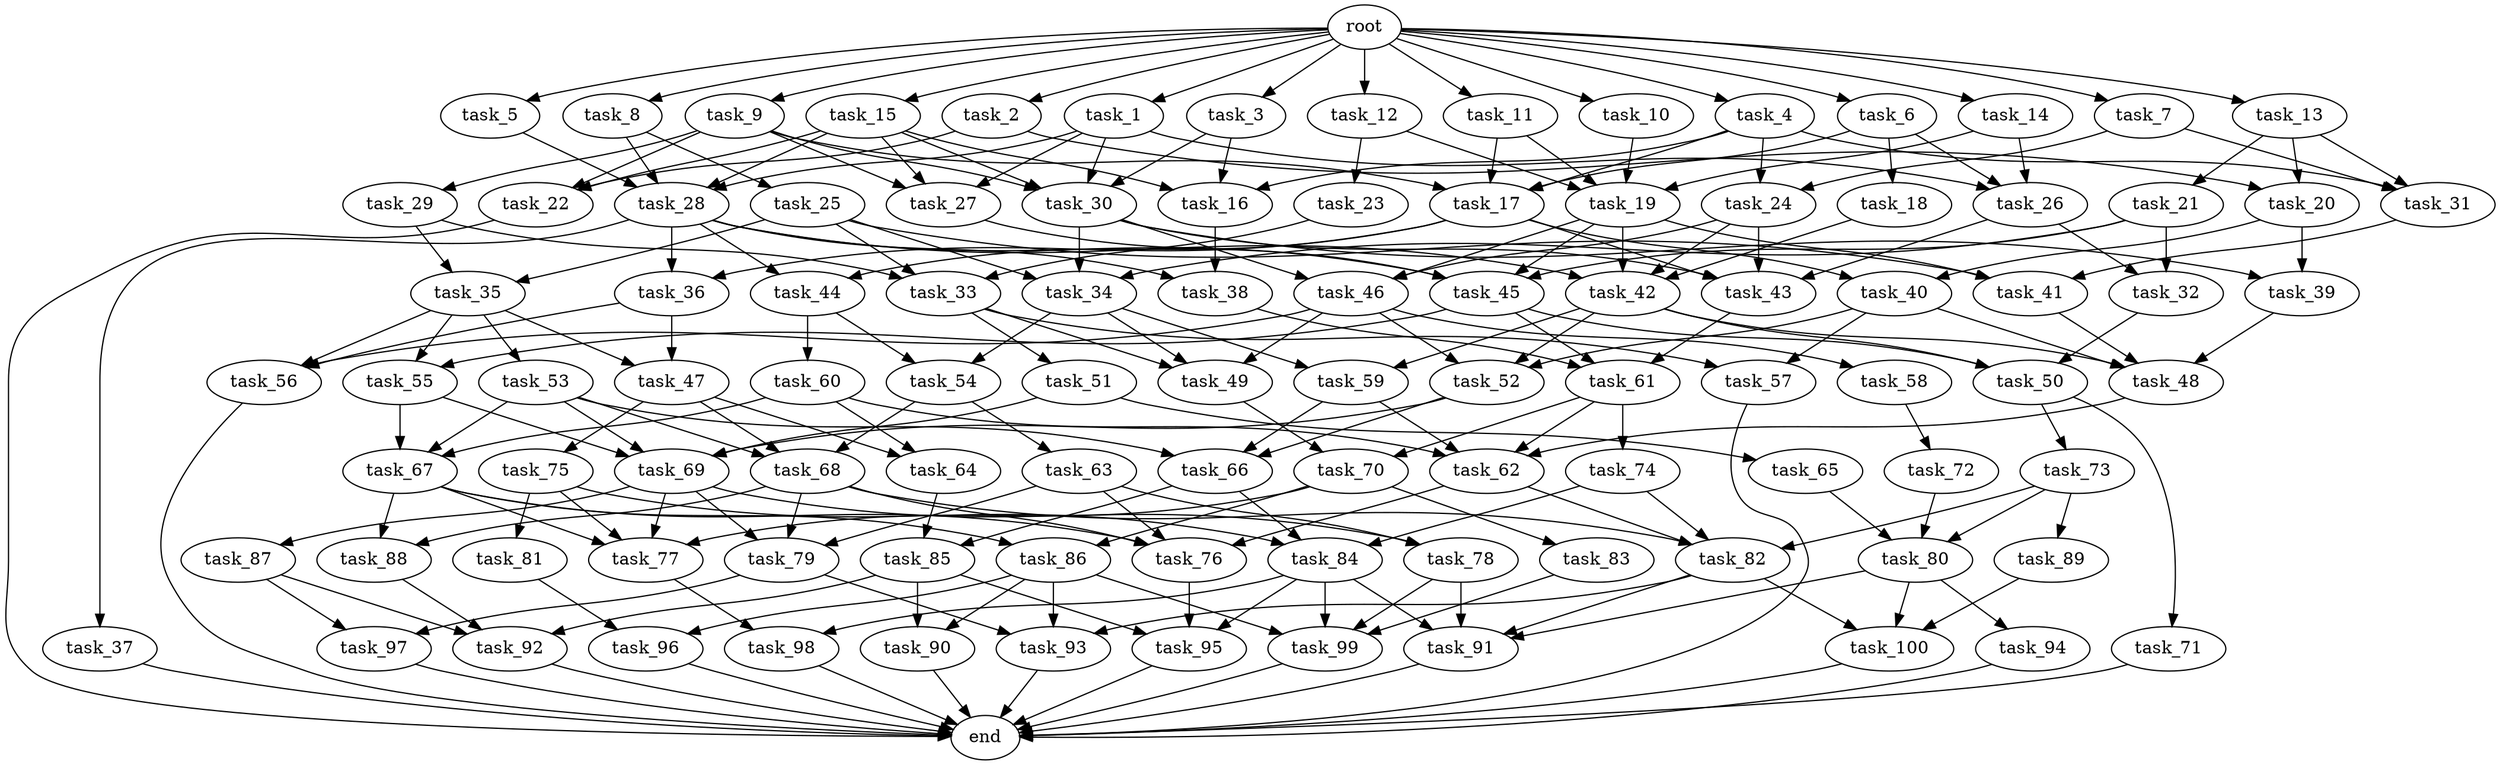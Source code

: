 digraph G {
  task_66 [size="4.465862e+09"];
  task_71 [size="4.220825e+09"];
  task_79 [size="3.128886e+09"];
  task_27 [size="1.774871e+09"];
  task_34 [size="5.520344e+08"];
  task_69 [size="5.206570e+08"];
  task_63 [size="2.612216e+09"];
  task_87 [size="3.573251e+09"];
  task_26 [size="1.080172e+09"];
  task_25 [size="6.028855e+08"];
  task_44 [size="2.366223e+09"];
  task_19 [size="3.753277e+09"];
  task_57 [size="3.142027e+09"];
  task_47 [size="1.157423e+09"];
  task_29 [size="2.319503e+09"];
  task_20 [size="4.404297e+09"];
  task_56 [size="1.709467e+09"];
  task_15 [size="2.294404e+09"];
  task_77 [size="1.760773e+09"];
  task_92 [size="3.931362e+09"];
  task_100 [size="2.737125e+08"];
  task_16 [size="4.288969e+09"];
  task_91 [size="7.070997e+08"];
  task_82 [size="3.603438e+09"];
  task_73 [size="1.406304e+08"];
  task_65 [size="3.439103e+09"];
  task_10 [size="4.935978e+09"];
  task_30 [size="3.228256e+09"];
  task_23 [size="1.194110e+09"];
  task_78 [size="1.934954e+09"];
  task_28 [size="4.731258e+09"];
  task_38 [size="6.177300e+08"];
  task_32 [size="3.616716e+09"];
  task_4 [size="1.901090e+09"];
  task_9 [size="4.311325e+09"];
  task_84 [size="3.556940e+09"];
  task_14 [size="4.697994e+09"];
  end [size="0.000000e+00"];
  task_83 [size="3.383279e+09"];
  task_90 [size="3.899874e+09"];
  task_59 [size="3.463625e+09"];
  task_12 [size="5.153492e+08"];
  task_46 [size="3.997017e+09"];
  task_36 [size="4.800786e+09"];
  task_40 [size="3.857714e+09"];
  task_62 [size="4.107837e+09"];
  task_45 [size="2.777210e+09"];
  task_53 [size="7.273504e+08"];
  task_24 [size="1.264440e+09"];
  task_33 [size="1.793584e+09"];
  task_89 [size="2.517515e+09"];
  task_94 [size="4.237166e+09"];
  task_41 [size="4.271874e+09"];
  task_72 [size="2.404014e+09"];
  task_18 [size="3.127926e+09"];
  task_64 [size="4.362047e+09"];
  task_54 [size="2.529994e+09"];
  task_95 [size="4.206482e+09"];
  task_70 [size="1.116703e+09"];
  task_11 [size="2.718848e+09"];
  task_43 [size="9.153357e+08"];
  task_88 [size="4.274620e+09"];
  task_96 [size="3.222778e+09"];
  task_6 [size="2.427578e+09"];
  task_42 [size="2.594952e+09"];
  task_17 [size="3.388119e+09"];
  task_22 [size="7.168521e+08"];
  task_93 [size="2.634892e+09"];
  task_98 [size="1.173341e+09"];
  task_97 [size="2.887611e+09"];
  task_58 [size="4.540043e+09"];
  task_67 [size="4.895058e+09"];
  root [size="0.000000e+00"];
  task_48 [size="2.042165e+09"];
  task_35 [size="1.006165e+09"];
  task_80 [size="4.238676e+09"];
  task_99 [size="1.598691e+09"];
  task_68 [size="3.403814e+09"];
  task_1 [size="3.475598e+09"];
  task_55 [size="8.614306e+08"];
  task_13 [size="5.590239e+08"];
  task_52 [size="3.267963e+09"];
  task_81 [size="4.729122e+08"];
  task_39 [size="1.825301e+09"];
  task_2 [size="2.609879e+07"];
  task_37 [size="6.205502e+08"];
  task_5 [size="4.206612e+09"];
  task_76 [size="6.996066e+08"];
  task_51 [size="4.329956e+09"];
  task_7 [size="2.520621e+09"];
  task_60 [size="2.344490e+09"];
  task_74 [size="3.267104e+09"];
  task_85 [size="1.675117e+08"];
  task_49 [size="2.751495e+09"];
  task_31 [size="3.947157e+09"];
  task_21 [size="3.586569e+09"];
  task_3 [size="2.263758e+09"];
  task_8 [size="2.939400e+09"];
  task_75 [size="2.171032e+09"];
  task_50 [size="8.900480e+08"];
  task_61 [size="1.669873e+09"];
  task_86 [size="1.466971e+09"];

  task_66 -> task_84 [size="2.977241e+08"];
  task_66 -> task_85 [size="2.977241e+08"];
  task_71 -> end [size="1.000000e-12"];
  task_79 -> task_97 [size="2.085924e+08"];
  task_79 -> task_93 [size="2.085924e+08"];
  task_27 -> task_45 [size="1.183247e+08"];
  task_34 -> task_49 [size="3.680229e+07"];
  task_34 -> task_54 [size="3.680229e+07"];
  task_34 -> task_59 [size="3.680229e+07"];
  task_69 -> task_79 [size="2.603285e+07"];
  task_69 -> task_87 [size="2.603285e+07"];
  task_69 -> task_77 [size="2.603285e+07"];
  task_69 -> task_78 [size="2.603285e+07"];
  task_63 -> task_76 [size="5.224433e+08"];
  task_63 -> task_79 [size="5.224433e+08"];
  task_63 -> task_78 [size="5.224433e+08"];
  task_87 -> task_97 [size="7.146502e+08"];
  task_87 -> task_92 [size="7.146502e+08"];
  task_26 -> task_32 [size="7.201146e+07"];
  task_26 -> task_43 [size="7.201146e+07"];
  task_25 -> task_41 [size="1.205771e+08"];
  task_25 -> task_35 [size="1.205771e+08"];
  task_25 -> task_34 [size="1.205771e+08"];
  task_25 -> task_33 [size="1.205771e+08"];
  task_44 -> task_54 [size="2.366223e+08"];
  task_44 -> task_60 [size="2.366223e+08"];
  task_19 -> task_41 [size="1.876638e+08"];
  task_19 -> task_45 [size="1.876638e+08"];
  task_19 -> task_42 [size="1.876638e+08"];
  task_19 -> task_46 [size="1.876638e+08"];
  task_57 -> end [size="1.000000e-12"];
  task_47 -> task_68 [size="1.157423e+08"];
  task_47 -> task_75 [size="1.157423e+08"];
  task_47 -> task_64 [size="1.157423e+08"];
  task_29 -> task_33 [size="4.639006e+08"];
  task_29 -> task_35 [size="4.639006e+08"];
  task_20 -> task_40 [size="4.404297e+08"];
  task_20 -> task_39 [size="4.404297e+08"];
  task_56 -> end [size="1.000000e-12"];
  task_15 -> task_27 [size="4.588807e+08"];
  task_15 -> task_16 [size="4.588807e+08"];
  task_15 -> task_28 [size="4.588807e+08"];
  task_15 -> task_22 [size="4.588807e+08"];
  task_15 -> task_30 [size="4.588807e+08"];
  task_77 -> task_98 [size="8.803866e+07"];
  task_92 -> end [size="1.000000e-12"];
  task_100 -> end [size="1.000000e-12"];
  task_16 -> task_38 [size="2.859313e+08"];
  task_91 -> end [size="1.000000e-12"];
  task_82 -> task_100 [size="1.801719e+08"];
  task_82 -> task_91 [size="1.801719e+08"];
  task_82 -> task_93 [size="1.801719e+08"];
  task_73 -> task_80 [size="2.812608e+07"];
  task_73 -> task_89 [size="2.812608e+07"];
  task_73 -> task_82 [size="2.812608e+07"];
  task_65 -> task_80 [size="6.878207e+08"];
  task_10 -> task_19 [size="9.871957e+08"];
  task_30 -> task_34 [size="1.614128e+08"];
  task_30 -> task_46 [size="1.614128e+08"];
  task_30 -> task_43 [size="1.614128e+08"];
  task_30 -> task_39 [size="1.614128e+08"];
  task_23 -> task_33 [size="2.388220e+08"];
  task_78 -> task_99 [size="1.934954e+08"];
  task_78 -> task_91 [size="1.934954e+08"];
  task_28 -> task_36 [size="2.365629e+08"];
  task_28 -> task_45 [size="2.365629e+08"];
  task_28 -> task_42 [size="2.365629e+08"];
  task_28 -> task_37 [size="2.365629e+08"];
  task_28 -> task_38 [size="2.365629e+08"];
  task_28 -> task_44 [size="2.365629e+08"];
  task_38 -> task_61 [size="6.177300e+07"];
  task_32 -> task_50 [size="3.616716e+08"];
  task_4 -> task_16 [size="3.802181e+08"];
  task_4 -> task_17 [size="3.802181e+08"];
  task_4 -> task_24 [size="3.802181e+08"];
  task_4 -> task_31 [size="3.802181e+08"];
  task_9 -> task_27 [size="8.622651e+08"];
  task_9 -> task_17 [size="8.622651e+08"];
  task_9 -> task_22 [size="8.622651e+08"];
  task_9 -> task_30 [size="8.622651e+08"];
  task_9 -> task_29 [size="8.622651e+08"];
  task_84 -> task_99 [size="2.371293e+08"];
  task_84 -> task_95 [size="2.371293e+08"];
  task_84 -> task_91 [size="2.371293e+08"];
  task_84 -> task_98 [size="2.371293e+08"];
  task_14 -> task_19 [size="9.395987e+08"];
  task_14 -> task_26 [size="9.395987e+08"];
  task_83 -> task_99 [size="6.766558e+08"];
  task_90 -> end [size="1.000000e-12"];
  task_59 -> task_62 [size="3.463625e+08"];
  task_59 -> task_66 [size="3.463625e+08"];
  task_12 -> task_19 [size="1.030698e+08"];
  task_12 -> task_23 [size="1.030698e+08"];
  task_46 -> task_49 [size="2.664678e+08"];
  task_46 -> task_58 [size="2.664678e+08"];
  task_46 -> task_56 [size="2.664678e+08"];
  task_46 -> task_52 [size="2.664678e+08"];
  task_36 -> task_56 [size="4.800786e+08"];
  task_36 -> task_47 [size="4.800786e+08"];
  task_40 -> task_57 [size="3.857714e+08"];
  task_40 -> task_52 [size="3.857714e+08"];
  task_40 -> task_48 [size="3.857714e+08"];
  task_62 -> task_76 [size="2.053918e+08"];
  task_62 -> task_82 [size="2.053918e+08"];
  task_45 -> task_50 [size="1.388605e+08"];
  task_45 -> task_55 [size="1.388605e+08"];
  task_45 -> task_61 [size="1.388605e+08"];
  task_53 -> task_68 [size="1.454701e+08"];
  task_53 -> task_66 [size="1.454701e+08"];
  task_53 -> task_67 [size="1.454701e+08"];
  task_53 -> task_69 [size="1.454701e+08"];
  task_24 -> task_42 [size="1.264440e+08"];
  task_24 -> task_43 [size="1.264440e+08"];
  task_24 -> task_46 [size="1.264440e+08"];
  task_33 -> task_49 [size="1.195723e+08"];
  task_33 -> task_57 [size="1.195723e+08"];
  task_33 -> task_51 [size="1.195723e+08"];
  task_89 -> task_100 [size="5.035030e+08"];
  task_94 -> end [size="1.000000e-12"];
  task_41 -> task_48 [size="2.847916e+08"];
  task_72 -> task_80 [size="4.808028e+08"];
  task_18 -> task_42 [size="6.255851e+08"];
  task_64 -> task_85 [size="4.362047e+08"];
  task_54 -> task_68 [size="2.529994e+08"];
  task_54 -> task_63 [size="2.529994e+08"];
  task_95 -> end [size="1.000000e-12"];
  task_70 -> task_83 [size="1.116703e+08"];
  task_70 -> task_86 [size="1.116703e+08"];
  task_70 -> task_77 [size="1.116703e+08"];
  task_11 -> task_19 [size="5.437696e+08"];
  task_11 -> task_17 [size="5.437696e+08"];
  task_43 -> task_61 [size="4.576679e+07"];
  task_88 -> task_92 [size="4.274620e+08"];
  task_96 -> end [size="1.000000e-12"];
  task_6 -> task_17 [size="4.855156e+08"];
  task_6 -> task_26 [size="4.855156e+08"];
  task_6 -> task_18 [size="4.855156e+08"];
  task_42 -> task_50 [size="1.297476e+08"];
  task_42 -> task_59 [size="1.297476e+08"];
  task_42 -> task_52 [size="1.297476e+08"];
  task_42 -> task_48 [size="1.297476e+08"];
  task_17 -> task_36 [size="1.694060e+08"];
  task_17 -> task_40 [size="1.694060e+08"];
  task_17 -> task_43 [size="1.694060e+08"];
  task_17 -> task_44 [size="1.694060e+08"];
  task_22 -> end [size="1.000000e-12"];
  task_93 -> end [size="1.000000e-12"];
  task_98 -> end [size="1.000000e-12"];
  task_97 -> end [size="1.000000e-12"];
  task_58 -> task_72 [size="9.080085e+08"];
  task_67 -> task_76 [size="3.263372e+08"];
  task_67 -> task_88 [size="3.263372e+08"];
  task_67 -> task_86 [size="3.263372e+08"];
  task_67 -> task_77 [size="3.263372e+08"];
  root -> task_4 [size="1.000000e-12"];
  root -> task_1 [size="1.000000e-12"];
  root -> task_7 [size="1.000000e-12"];
  root -> task_13 [size="1.000000e-12"];
  root -> task_8 [size="1.000000e-12"];
  root -> task_11 [size="1.000000e-12"];
  root -> task_15 [size="1.000000e-12"];
  root -> task_2 [size="1.000000e-12"];
  root -> task_9 [size="1.000000e-12"];
  root -> task_6 [size="1.000000e-12"];
  root -> task_14 [size="1.000000e-12"];
  root -> task_5 [size="1.000000e-12"];
  root -> task_12 [size="1.000000e-12"];
  root -> task_3 [size="1.000000e-12"];
  root -> task_10 [size="1.000000e-12"];
  task_48 -> task_62 [size="1.021083e+08"];
  task_35 -> task_53 [size="1.006165e+08"];
  task_35 -> task_56 [size="1.006165e+08"];
  task_35 -> task_47 [size="1.006165e+08"];
  task_35 -> task_55 [size="1.006165e+08"];
  task_80 -> task_94 [size="2.825784e+08"];
  task_80 -> task_100 [size="2.825784e+08"];
  task_80 -> task_91 [size="2.825784e+08"];
  task_99 -> end [size="1.000000e-12"];
  task_68 -> task_76 [size="2.269209e+08"];
  task_68 -> task_79 [size="2.269209e+08"];
  task_68 -> task_88 [size="2.269209e+08"];
  task_68 -> task_82 [size="2.269209e+08"];
  task_1 -> task_27 [size="6.951196e+08"];
  task_1 -> task_28 [size="6.951196e+08"];
  task_1 -> task_26 [size="6.951196e+08"];
  task_1 -> task_30 [size="6.951196e+08"];
  task_55 -> task_67 [size="8.614306e+07"];
  task_55 -> task_69 [size="8.614306e+07"];
  task_13 -> task_31 [size="1.118048e+08"];
  task_13 -> task_21 [size="1.118048e+08"];
  task_13 -> task_20 [size="1.118048e+08"];
  task_52 -> task_66 [size="2.178642e+08"];
  task_52 -> task_69 [size="2.178642e+08"];
  task_81 -> task_96 [size="9.458245e+07"];
  task_39 -> task_48 [size="1.825301e+08"];
  task_2 -> task_22 [size="5.219759e+06"];
  task_2 -> task_20 [size="5.219759e+06"];
  task_37 -> end [size="1.000000e-12"];
  task_5 -> task_28 [size="8.413224e+08"];
  task_76 -> task_95 [size="3.498033e+07"];
  task_51 -> task_65 [size="8.659912e+08"];
  task_51 -> task_69 [size="8.659912e+08"];
  task_7 -> task_31 [size="5.041242e+08"];
  task_7 -> task_24 [size="5.041242e+08"];
  task_60 -> task_62 [size="4.688979e+08"];
  task_60 -> task_64 [size="4.688979e+08"];
  task_60 -> task_67 [size="4.688979e+08"];
  task_74 -> task_84 [size="6.534207e+08"];
  task_74 -> task_82 [size="6.534207e+08"];
  task_85 -> task_90 [size="1.675117e+07"];
  task_85 -> task_95 [size="1.675117e+07"];
  task_85 -> task_92 [size="1.675117e+07"];
  task_49 -> task_70 [size="1.834330e+08"];
  task_31 -> task_41 [size="2.631438e+08"];
  task_21 -> task_34 [size="7.173137e+08"];
  task_21 -> task_32 [size="7.173137e+08"];
  task_21 -> task_45 [size="7.173137e+08"];
  task_3 -> task_16 [size="4.527515e+08"];
  task_3 -> task_30 [size="4.527515e+08"];
  task_8 -> task_28 [size="5.878801e+08"];
  task_8 -> task_25 [size="5.878801e+08"];
  task_75 -> task_81 [size="4.342064e+08"];
  task_75 -> task_84 [size="4.342064e+08"];
  task_75 -> task_77 [size="4.342064e+08"];
  task_50 -> task_73 [size="5.933653e+07"];
  task_50 -> task_71 [size="5.933653e+07"];
  task_61 -> task_74 [size="1.113248e+08"];
  task_61 -> task_62 [size="1.113248e+08"];
  task_61 -> task_70 [size="1.113248e+08"];
  task_86 -> task_96 [size="1.466971e+08"];
  task_86 -> task_90 [size="1.466971e+08"];
  task_86 -> task_99 [size="1.466971e+08"];
  task_86 -> task_93 [size="1.466971e+08"];
}
